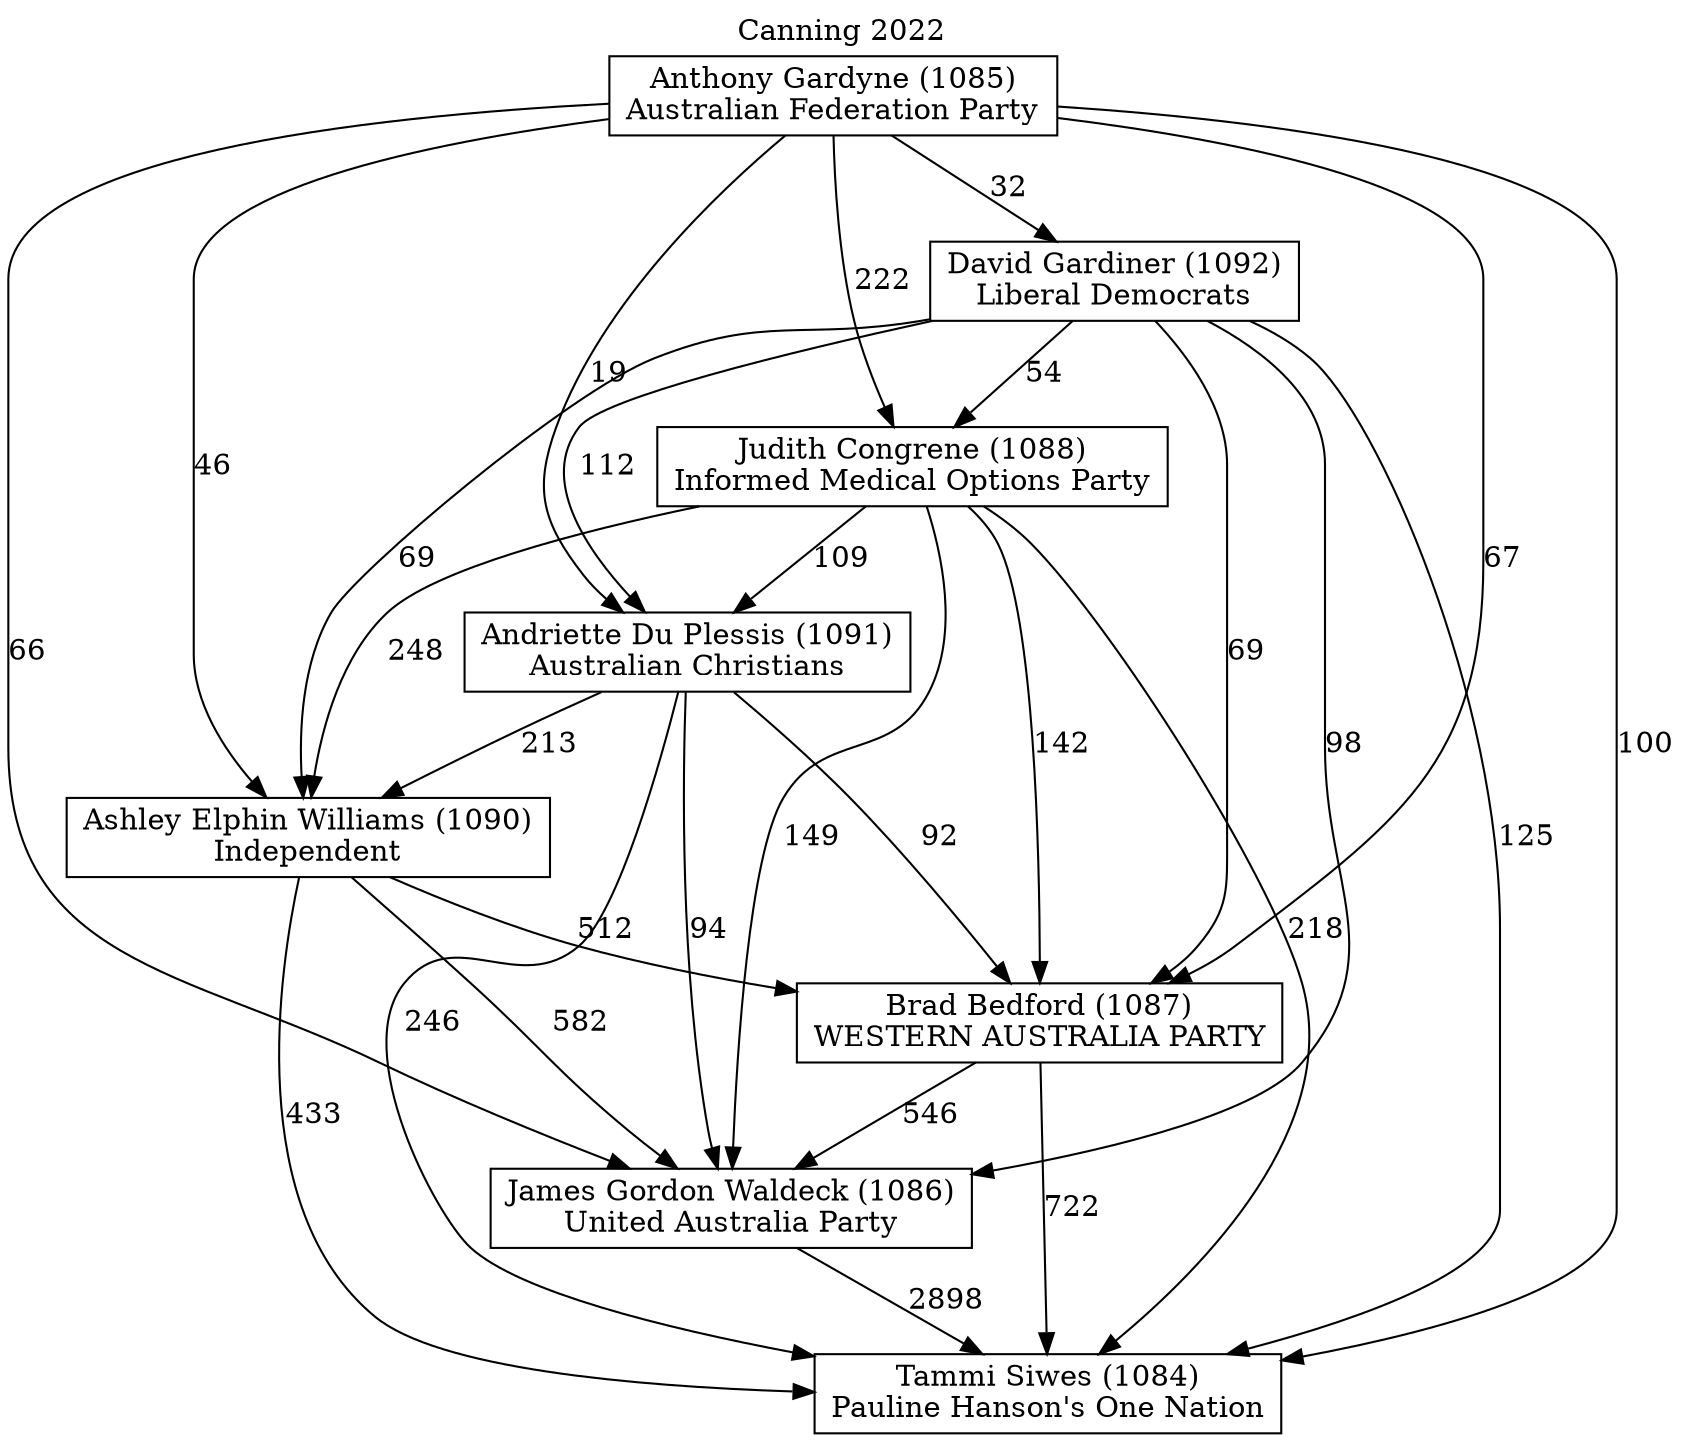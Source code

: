 // House preference flow
digraph "Tammi Siwes (1084)_Canning_2022" {
	graph [label="Canning 2022" labelloc=t mclimit=2]
	node [shape=box]
	"Tammi Siwes (1084)" [label="Tammi Siwes (1084)
Pauline Hanson's One Nation"]
	"James Gordon Waldeck (1086)" [label="James Gordon Waldeck (1086)
United Australia Party"]
	"Brad Bedford (1087)" [label="Brad Bedford (1087)
WESTERN AUSTRALIA PARTY"]
	"Ashley Elphin Williams (1090)" [label="Ashley Elphin Williams (1090)
Independent"]
	"Andriette Du Plessis (1091)" [label="Andriette Du Plessis (1091)
Australian Christians"]
	"Judith Congrene (1088)" [label="Judith Congrene (1088)
Informed Medical Options Party"]
	"David Gardiner (1092)" [label="David Gardiner (1092)
Liberal Democrats"]
	"Anthony Gardyne (1085)" [label="Anthony Gardyne (1085)
Australian Federation Party"]
	"James Gordon Waldeck (1086)" -> "Tammi Siwes (1084)" [label=2898]
	"Brad Bedford (1087)" -> "James Gordon Waldeck (1086)" [label=546]
	"Ashley Elphin Williams (1090)" -> "Brad Bedford (1087)" [label=512]
	"Andriette Du Plessis (1091)" -> "Ashley Elphin Williams (1090)" [label=213]
	"Judith Congrene (1088)" -> "Andriette Du Plessis (1091)" [label=109]
	"David Gardiner (1092)" -> "Judith Congrene (1088)" [label=54]
	"Anthony Gardyne (1085)" -> "David Gardiner (1092)" [label=32]
	"Brad Bedford (1087)" -> "Tammi Siwes (1084)" [label=722]
	"Ashley Elphin Williams (1090)" -> "Tammi Siwes (1084)" [label=433]
	"Andriette Du Plessis (1091)" -> "Tammi Siwes (1084)" [label=246]
	"Judith Congrene (1088)" -> "Tammi Siwes (1084)" [label=218]
	"David Gardiner (1092)" -> "Tammi Siwes (1084)" [label=125]
	"Anthony Gardyne (1085)" -> "Tammi Siwes (1084)" [label=100]
	"Anthony Gardyne (1085)" -> "Judith Congrene (1088)" [label=222]
	"David Gardiner (1092)" -> "Andriette Du Plessis (1091)" [label=112]
	"Anthony Gardyne (1085)" -> "Andriette Du Plessis (1091)" [label=19]
	"Judith Congrene (1088)" -> "Ashley Elphin Williams (1090)" [label=248]
	"David Gardiner (1092)" -> "Ashley Elphin Williams (1090)" [label=69]
	"Anthony Gardyne (1085)" -> "Ashley Elphin Williams (1090)" [label=46]
	"Andriette Du Plessis (1091)" -> "Brad Bedford (1087)" [label=92]
	"Judith Congrene (1088)" -> "Brad Bedford (1087)" [label=142]
	"David Gardiner (1092)" -> "Brad Bedford (1087)" [label=69]
	"Anthony Gardyne (1085)" -> "Brad Bedford (1087)" [label=67]
	"Ashley Elphin Williams (1090)" -> "James Gordon Waldeck (1086)" [label=582]
	"Andriette Du Plessis (1091)" -> "James Gordon Waldeck (1086)" [label=94]
	"Judith Congrene (1088)" -> "James Gordon Waldeck (1086)" [label=149]
	"David Gardiner (1092)" -> "James Gordon Waldeck (1086)" [label=98]
	"Anthony Gardyne (1085)" -> "James Gordon Waldeck (1086)" [label=66]
}
